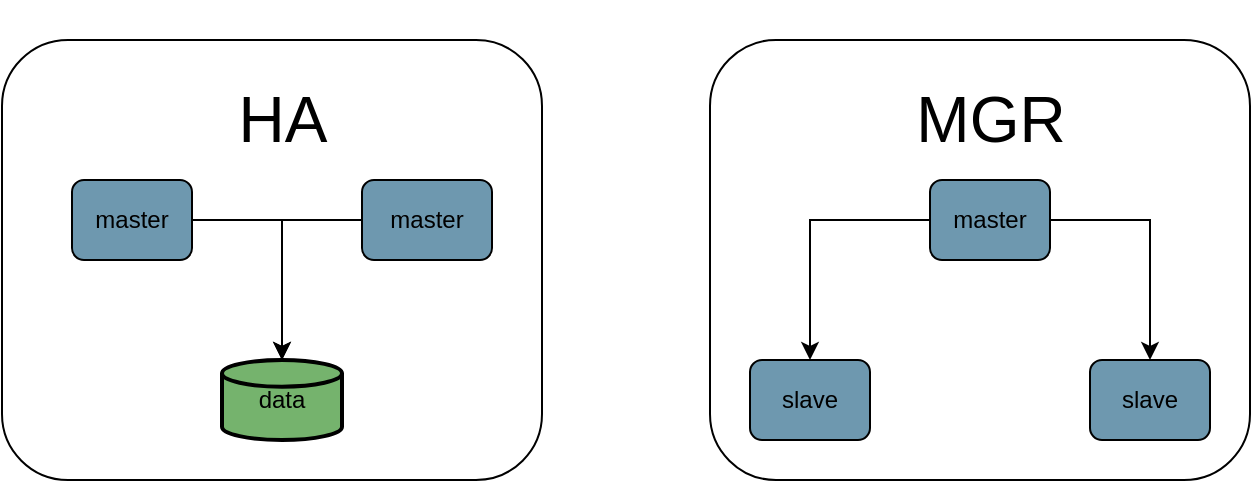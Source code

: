 <mxfile version="20.4.1" type="github">
  <diagram id="PL7l88rr5Bz20sRamCOs" name="第 1 页">
    <mxGraphModel dx="1117" dy="711" grid="1" gridSize="10" guides="1" tooltips="1" connect="1" arrows="1" fold="1" page="1" pageScale="1" pageWidth="827" pageHeight="1169" background="none" math="0" shadow="0">
      <root>
        <mxCell id="0" />
        <mxCell id="1" parent="0" />
        <mxCell id="XMCpSjZMi3ShOfcrHogI-17" value="" style="rounded=1;whiteSpace=wrap;html=1;glass=0;fillColor=none;fillStyle=auto;gradientColor=none;" vertex="1" parent="1">
          <mxGeometry x="60" y="80" width="270" height="220" as="geometry" />
        </mxCell>
        <mxCell id="XMCpSjZMi3ShOfcrHogI-13" value="data" style="strokeWidth=2;html=1;shape=mxgraph.flowchart.database;whiteSpace=wrap;rounded=1;glass=0;fillColor=#75B36D;" vertex="1" parent="1">
          <mxGeometry x="170" y="240" width="60" height="40" as="geometry" />
        </mxCell>
        <mxCell id="XMCpSjZMi3ShOfcrHogI-19" style="edgeStyle=orthogonalEdgeStyle;rounded=0;orthogonalLoop=1;jettySize=auto;html=1;entryX=0.5;entryY=0;entryDx=0;entryDy=0;entryPerimeter=0;" edge="1" parent="1" source="XMCpSjZMi3ShOfcrHogI-16" target="XMCpSjZMi3ShOfcrHogI-13">
          <mxGeometry relative="1" as="geometry" />
        </mxCell>
        <mxCell id="XMCpSjZMi3ShOfcrHogI-16" value="master" style="rounded=1;whiteSpace=wrap;html=1;glass=0;fillColor=#6E98AF;" vertex="1" parent="1">
          <mxGeometry x="95" y="150" width="60" height="40" as="geometry" />
        </mxCell>
        <mxCell id="XMCpSjZMi3ShOfcrHogI-20" style="edgeStyle=orthogonalEdgeStyle;rounded=0;orthogonalLoop=1;jettySize=auto;html=1;" edge="1" parent="1" source="XMCpSjZMi3ShOfcrHogI-18" target="XMCpSjZMi3ShOfcrHogI-13">
          <mxGeometry relative="1" as="geometry">
            <Array as="points">
              <mxPoint x="200" y="170" />
            </Array>
          </mxGeometry>
        </mxCell>
        <mxCell id="XMCpSjZMi3ShOfcrHogI-18" value="master" style="rounded=1;whiteSpace=wrap;html=1;glass=0;fillColor=#6E98AF;" vertex="1" parent="1">
          <mxGeometry x="240" y="150" width="65" height="40" as="geometry" />
        </mxCell>
        <mxCell id="XMCpSjZMi3ShOfcrHogI-22" value="&lt;p style=&quot;font-size: 32px;&quot;&gt;HA&lt;/p&gt;" style="text;html=1;resizable=0;autosize=1;align=center;verticalAlign=middle;points=[];rounded=0;glass=0;fillStyle=auto;rotation=0;fontSize=32;" vertex="1" parent="1">
          <mxGeometry x="165" y="60" width="70" height="120" as="geometry" />
        </mxCell>
        <mxCell id="XMCpSjZMi3ShOfcrHogI-24" value="" style="rounded=1;whiteSpace=wrap;html=1;glass=0;fillColor=none;fillStyle=auto;gradientColor=none;" vertex="1" parent="1">
          <mxGeometry x="414" y="80" width="270" height="220" as="geometry" />
        </mxCell>
        <mxCell id="XMCpSjZMi3ShOfcrHogI-27" value="slave" style="rounded=1;whiteSpace=wrap;html=1;glass=0;fillColor=#6E98AF;" vertex="1" parent="1">
          <mxGeometry x="434" y="240" width="60" height="40" as="geometry" />
        </mxCell>
        <mxCell id="XMCpSjZMi3ShOfcrHogI-29" value="slave" style="rounded=1;whiteSpace=wrap;html=1;glass=0;fillColor=#6E98AF;" vertex="1" parent="1">
          <mxGeometry x="604" y="240" width="60" height="40" as="geometry" />
        </mxCell>
        <mxCell id="XMCpSjZMi3ShOfcrHogI-31" style="edgeStyle=orthogonalEdgeStyle;rounded=0;orthogonalLoop=1;jettySize=auto;html=1;fontFamily=Helvetica;fontSize=32;" edge="1" parent="1" source="XMCpSjZMi3ShOfcrHogI-30" target="XMCpSjZMi3ShOfcrHogI-27">
          <mxGeometry relative="1" as="geometry" />
        </mxCell>
        <mxCell id="XMCpSjZMi3ShOfcrHogI-33" style="edgeStyle=orthogonalEdgeStyle;rounded=0;orthogonalLoop=1;jettySize=auto;html=1;entryX=0.5;entryY=0;entryDx=0;entryDy=0;fontFamily=Helvetica;fontSize=32;" edge="1" parent="1" source="XMCpSjZMi3ShOfcrHogI-30" target="XMCpSjZMi3ShOfcrHogI-29">
          <mxGeometry relative="1" as="geometry" />
        </mxCell>
        <mxCell id="XMCpSjZMi3ShOfcrHogI-30" value="master" style="rounded=1;whiteSpace=wrap;html=1;glass=0;fillColor=#6E98AF;" vertex="1" parent="1">
          <mxGeometry x="524" y="150" width="60" height="40" as="geometry" />
        </mxCell>
        <mxCell id="XMCpSjZMi3ShOfcrHogI-34" value="&lt;p style=&quot;font-size: 32px;&quot;&gt;MGR&lt;/p&gt;" style="text;html=1;resizable=0;autosize=1;align=center;verticalAlign=middle;points=[];rounded=0;glass=0;fillStyle=auto;rotation=0;fontSize=32;" vertex="1" parent="1">
          <mxGeometry x="504" y="60" width="100" height="120" as="geometry" />
        </mxCell>
      </root>
    </mxGraphModel>
  </diagram>
</mxfile>
